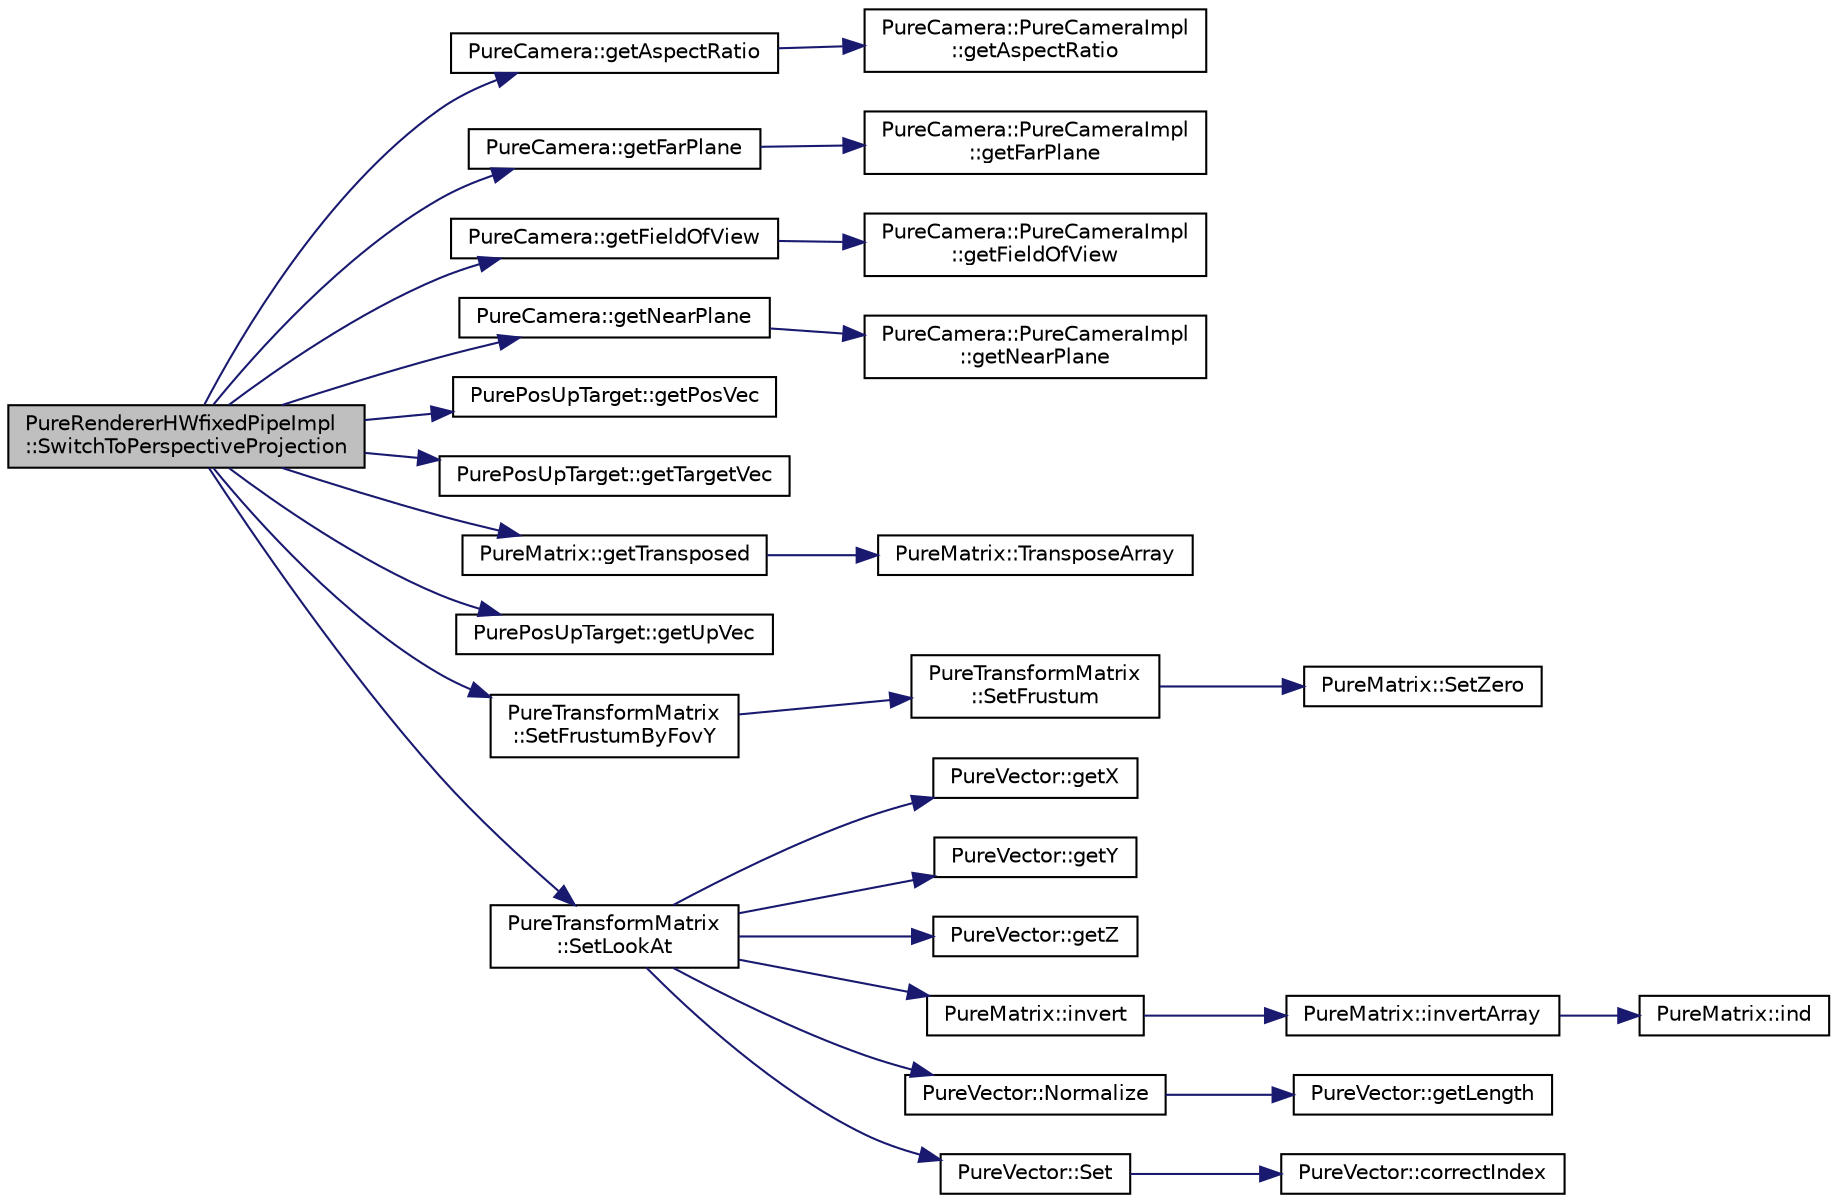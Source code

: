 digraph "PureRendererHWfixedPipeImpl::SwitchToPerspectiveProjection"
{
 // LATEX_PDF_SIZE
  edge [fontname="Helvetica",fontsize="10",labelfontname="Helvetica",labelfontsize="10"];
  node [fontname="Helvetica",fontsize="10",shape=record];
  rankdir="LR";
  Node1 [label="PureRendererHWfixedPipeImpl\l::SwitchToPerspectiveProjection",height=0.2,width=0.4,color="black", fillcolor="grey75", style="filled", fontcolor="black",tooltip="Sets perspective projection."];
  Node1 -> Node2 [color="midnightblue",fontsize="10",style="solid",fontname="Helvetica"];
  Node2 [label="PureCamera::getAspectRatio",height=0.2,width=0.4,color="black", fillcolor="white", style="filled",URL="$class_pure_camera.html#a2d2b560f1297acf383ceb6655c798446",tooltip="Gets the camera's aspect ratio (usually viewport width / height)."];
  Node2 -> Node3 [color="midnightblue",fontsize="10",style="solid",fontname="Helvetica"];
  Node3 [label="PureCamera::PureCameraImpl\l::getAspectRatio",height=0.2,width=0.4,color="black", fillcolor="white", style="filled",URL="$class_pure_camera_1_1_pure_camera_impl.html#a447b5c4db82775c64e357ba54c362046",tooltip=" "];
  Node1 -> Node4 [color="midnightblue",fontsize="10",style="solid",fontname="Helvetica"];
  Node4 [label="PureCamera::getFarPlane",height=0.2,width=0.4,color="black", fillcolor="white", style="filled",URL="$class_pure_camera.html#aee59c6030123372763838b40540ec708",tooltip="Gets camera far plane distance from eye position."];
  Node4 -> Node5 [color="midnightblue",fontsize="10",style="solid",fontname="Helvetica"];
  Node5 [label="PureCamera::PureCameraImpl\l::getFarPlane",height=0.2,width=0.4,color="black", fillcolor="white", style="filled",URL="$class_pure_camera_1_1_pure_camera_impl.html#afb3f8445a9b37ec547a57f1427d01c4d",tooltip=" "];
  Node1 -> Node6 [color="midnightblue",fontsize="10",style="solid",fontname="Helvetica"];
  Node6 [label="PureCamera::getFieldOfView",height=0.2,width=0.4,color="black", fillcolor="white", style="filled",URL="$class_pure_camera.html#a0fda835ec152b082babe9b0f4d1f37de",tooltip="Gets camera field of view angle on Y direction in degrees."];
  Node6 -> Node7 [color="midnightblue",fontsize="10",style="solid",fontname="Helvetica"];
  Node7 [label="PureCamera::PureCameraImpl\l::getFieldOfView",height=0.2,width=0.4,color="black", fillcolor="white", style="filled",URL="$class_pure_camera_1_1_pure_camera_impl.html#a3589018a26d86c31c58483f0ede0ad1d",tooltip=" "];
  Node1 -> Node8 [color="midnightblue",fontsize="10",style="solid",fontname="Helvetica"];
  Node8 [label="PureCamera::getNearPlane",height=0.2,width=0.4,color="black", fillcolor="white", style="filled",URL="$class_pure_camera.html#a68214d5a55c9f3e1d76031f8dba45df2",tooltip="Gets camera near plane distance from eye position."];
  Node8 -> Node9 [color="midnightblue",fontsize="10",style="solid",fontname="Helvetica"];
  Node9 [label="PureCamera::PureCameraImpl\l::getNearPlane",height=0.2,width=0.4,color="black", fillcolor="white", style="filled",URL="$class_pure_camera_1_1_pure_camera_impl.html#a86023acd07bcf46a24ae77b22bd16eae",tooltip=" "];
  Node1 -> Node10 [color="midnightblue",fontsize="10",style="solid",fontname="Helvetica"];
  Node10 [label="PurePosUpTarget::getPosVec",height=0.2,width=0.4,color="black", fillcolor="white", style="filled",URL="$class_pure_pos_up_target.html#a9746aa7f7dc347d35178b2f61acce74f",tooltip="Gets Position vector."];
  Node1 -> Node11 [color="midnightblue",fontsize="10",style="solid",fontname="Helvetica"];
  Node11 [label="PurePosUpTarget::getTargetVec",height=0.2,width=0.4,color="black", fillcolor="white", style="filled",URL="$class_pure_pos_up_target.html#a3581f9c62cc1455af15f144553a8beda",tooltip="Gets Target vector."];
  Node1 -> Node12 [color="midnightblue",fontsize="10",style="solid",fontname="Helvetica"];
  Node12 [label="PureMatrix::getTransposed",height=0.2,width=0.4,color="black", fillcolor="white", style="filled",URL="$class_pure_matrix.html#a7ac2a6d1a0128a81b8acbd123c5c8bae",tooltip="Returns the matrix array in its transposed form without actually modifying the matrix."];
  Node12 -> Node13 [color="midnightblue",fontsize="10",style="solid",fontname="Helvetica"];
  Node13 [label="PureMatrix::TransposeArray",height=0.2,width=0.4,color="black", fillcolor="white", style="filled",URL="$class_pure_matrix.html#a510da8dfd9bf7b6035f5d0033583bfba",tooltip="Treats the given array as a matrix and transposes it."];
  Node1 -> Node14 [color="midnightblue",fontsize="10",style="solid",fontname="Helvetica"];
  Node14 [label="PurePosUpTarget::getUpVec",height=0.2,width=0.4,color="black", fillcolor="white", style="filled",URL="$class_pure_pos_up_target.html#a430e790734bb2fb61f4fca5e09fefd35",tooltip="Gets Up vector."];
  Node1 -> Node15 [color="midnightblue",fontsize="10",style="solid",fontname="Helvetica"];
  Node15 [label="PureTransformMatrix\l::SetFrustumByFovY",height=0.2,width=0.4,color="black", fillcolor="white", style="filled",URL="$class_pure_transform_matrix.html#a18b32f7c1b6d08ef45a43f778c763f80",tooltip="Sets the matrix to represent a viewing frustum in world coordinate system."];
  Node15 -> Node16 [color="midnightblue",fontsize="10",style="solid",fontname="Helvetica"];
  Node16 [label="PureTransformMatrix\l::SetFrustum",height=0.2,width=0.4,color="black", fillcolor="white", style="filled",URL="$class_pure_transform_matrix.html#aacb54b513594f9ab729aaffa6285375b",tooltip="Sets the matrix to represent a viewing frustum in world coordinate system."];
  Node16 -> Node17 [color="midnightblue",fontsize="10",style="solid",fontname="Helvetica"];
  Node17 [label="PureMatrix::SetZero",height=0.2,width=0.4,color="black", fillcolor="white", style="filled",URL="$class_pure_matrix.html#a313d17b13f39ef09b0bab77c5b3d513a",tooltip="Sets the matrix to zero matrix."];
  Node1 -> Node18 [color="midnightblue",fontsize="10",style="solid",fontname="Helvetica"];
  Node18 [label="PureTransformMatrix\l::SetLookAt",height=0.2,width=0.4,color="black", fillcolor="white", style="filled",URL="$class_pure_transform_matrix.html#a25be1be624ed85b1b6e70bbd7240e590",tooltip="Sets the matrix to represent a view matrix in world coordinate system."];
  Node18 -> Node19 [color="midnightblue",fontsize="10",style="solid",fontname="Helvetica"];
  Node19 [label="PureVector::getX",height=0.2,width=0.4,color="black", fillcolor="white", style="filled",URL="$class_pure_vector.html#a1671b6f7232f6cacd5b25e2e0078caa8",tooltip="Gets the X-coordinate."];
  Node18 -> Node20 [color="midnightblue",fontsize="10",style="solid",fontname="Helvetica"];
  Node20 [label="PureVector::getY",height=0.2,width=0.4,color="black", fillcolor="white", style="filled",URL="$class_pure_vector.html#ad3f280e052c74e30635f16def6f3fdff",tooltip="Gets the Y-coordinate."];
  Node18 -> Node21 [color="midnightblue",fontsize="10",style="solid",fontname="Helvetica"];
  Node21 [label="PureVector::getZ",height=0.2,width=0.4,color="black", fillcolor="white", style="filled",URL="$class_pure_vector.html#a0c7e17a5a9297eeefe11ac08611f4339",tooltip="Gets the Z-coordinate."];
  Node18 -> Node22 [color="midnightblue",fontsize="10",style="solid",fontname="Helvetica"];
  Node22 [label="PureMatrix::invert",height=0.2,width=0.4,color="black", fillcolor="white", style="filled",URL="$class_pure_matrix.html#af03c29d350c327eb4d8268092fa2d52f",tooltip="Inverts the matrix."];
  Node22 -> Node23 [color="midnightblue",fontsize="10",style="solid",fontname="Helvetica"];
  Node23 [label="PureMatrix::invertArray",height=0.2,width=0.4,color="black", fillcolor="white", style="filled",URL="$class_pure_matrix.html#a73f4f8de4e43730af599a5f3c1eae1f3",tooltip="Treats the given array as a matrix and inverts it."];
  Node23 -> Node24 [color="midnightblue",fontsize="10",style="solid",fontname="Helvetica"];
  Node24 [label="PureMatrix::ind",height=0.2,width=0.4,color="black", fillcolor="white", style="filled",URL="$class_pure_matrix.html#aeb96ec1d85ab4cfa73e308badf95591a",tooltip="Returns index of cell in given row and column."];
  Node18 -> Node25 [color="midnightblue",fontsize="10",style="solid",fontname="Helvetica"];
  Node25 [label="PureVector::Normalize",height=0.2,width=0.4,color="black", fillcolor="white", style="filled",URL="$class_pure_vector.html#a011fd4f34f4a288519986fe51219c245",tooltip="Normalizes the coordinates."];
  Node25 -> Node26 [color="midnightblue",fontsize="10",style="solid",fontname="Helvetica"];
  Node26 [label="PureVector::getLength",height=0.2,width=0.4,color="black", fillcolor="white", style="filled",URL="$class_pure_vector.html#ab46a1c67a233f83d514d96194481f747",tooltip="Gets the length."];
  Node18 -> Node27 [color="midnightblue",fontsize="10",style="solid",fontname="Helvetica"];
  Node27 [label="PureVector::Set",height=0.2,width=0.4,color="black", fillcolor="white", style="filled",URL="$class_pure_vector.html#a7a06ddc19979aa3bbe17514071ed66c8",tooltip="Sets the value at the given index."];
  Node27 -> Node28 [color="midnightblue",fontsize="10",style="solid",fontname="Helvetica"];
  Node28 [label="PureVector::correctIndex",height=0.2,width=0.4,color="black", fillcolor="white", style="filled",URL="$class_pure_vector.html#a3a76805b3935eadb52ac7cf41dfd981b",tooltip=" "];
}
